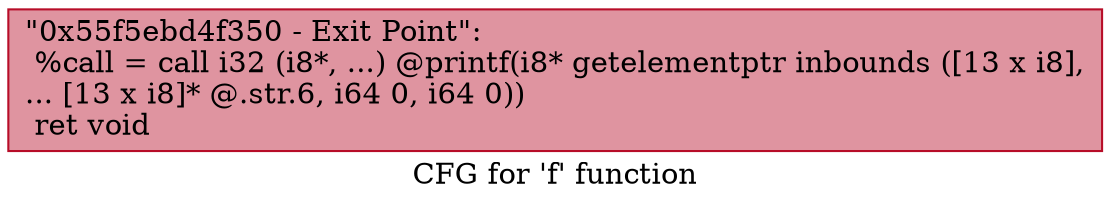 digraph "CFG for 'f' function" {
	label="CFG for 'f' function";

	Node0x55f5ebd4f350 [shape=record,color="#b70d28ff", style=filled, fillcolor="#b70d2870",label="{\"0x55f5ebd4f350 - Exit Point\":\l  %call = call i32 (i8*, ...) @printf(i8* getelementptr inbounds ([13 x i8],\l... [13 x i8]* @.str.6, i64 0, i64 0))\l  ret void\l}"];
}
